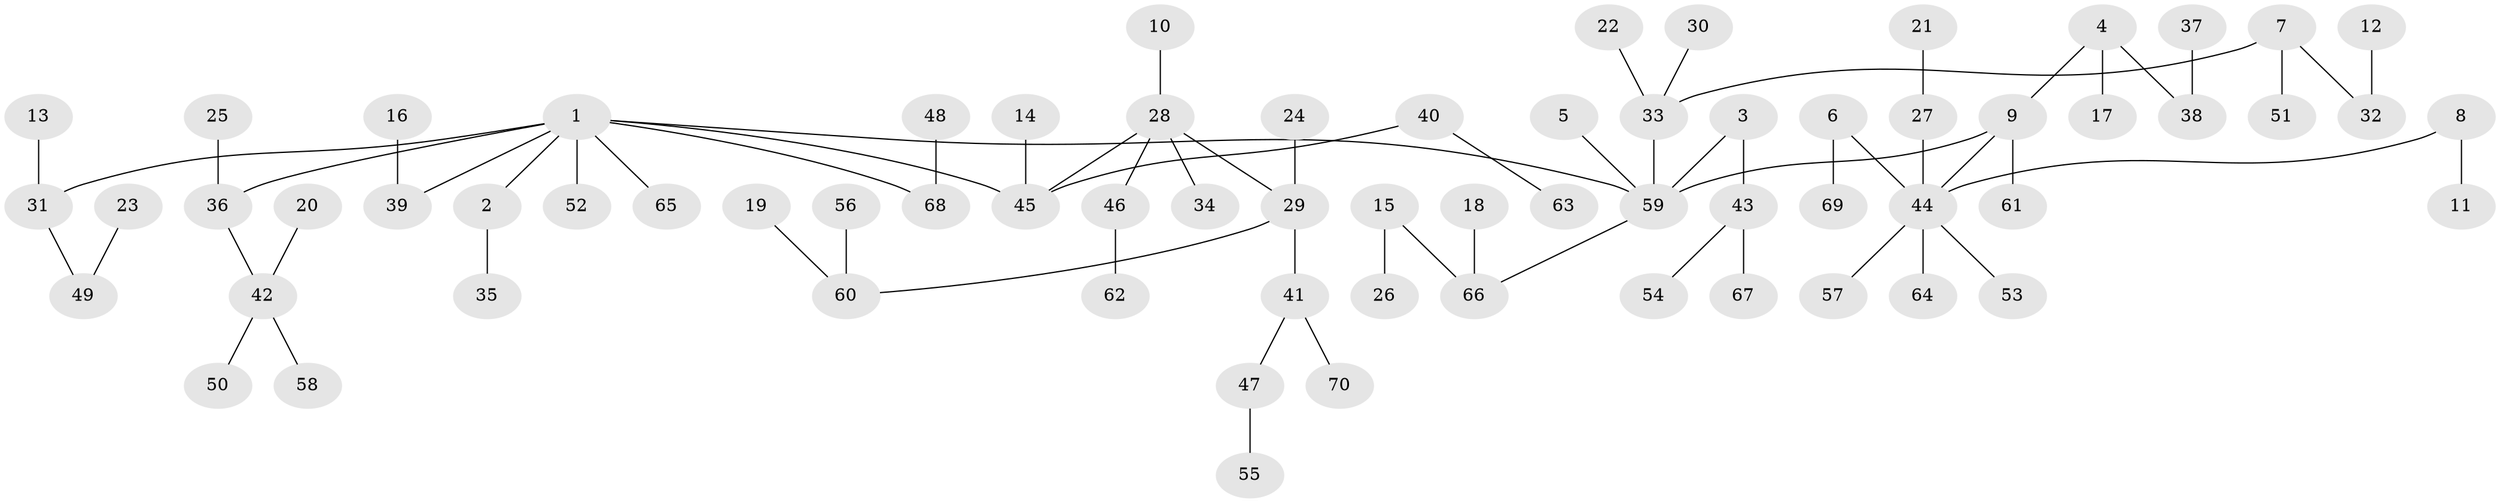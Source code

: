 // original degree distribution, {4: 0.1079136690647482, 5: 0.02877697841726619, 6: 0.014388489208633094, 2: 0.2446043165467626, 7: 0.007194244604316547, 3: 0.09352517985611511, 1: 0.5035971223021583}
// Generated by graph-tools (version 1.1) at 2025/26/03/09/25 03:26:30]
// undirected, 70 vertices, 69 edges
graph export_dot {
graph [start="1"]
  node [color=gray90,style=filled];
  1;
  2;
  3;
  4;
  5;
  6;
  7;
  8;
  9;
  10;
  11;
  12;
  13;
  14;
  15;
  16;
  17;
  18;
  19;
  20;
  21;
  22;
  23;
  24;
  25;
  26;
  27;
  28;
  29;
  30;
  31;
  32;
  33;
  34;
  35;
  36;
  37;
  38;
  39;
  40;
  41;
  42;
  43;
  44;
  45;
  46;
  47;
  48;
  49;
  50;
  51;
  52;
  53;
  54;
  55;
  56;
  57;
  58;
  59;
  60;
  61;
  62;
  63;
  64;
  65;
  66;
  67;
  68;
  69;
  70;
  1 -- 2 [weight=1.0];
  1 -- 31 [weight=1.0];
  1 -- 36 [weight=1.0];
  1 -- 39 [weight=1.0];
  1 -- 45 [weight=1.0];
  1 -- 52 [weight=1.0];
  1 -- 59 [weight=1.0];
  1 -- 65 [weight=1.0];
  1 -- 68 [weight=1.0];
  2 -- 35 [weight=1.0];
  3 -- 43 [weight=1.0];
  3 -- 59 [weight=1.0];
  4 -- 9 [weight=1.0];
  4 -- 17 [weight=1.0];
  4 -- 38 [weight=1.0];
  5 -- 59 [weight=1.0];
  6 -- 44 [weight=1.0];
  6 -- 69 [weight=1.0];
  7 -- 32 [weight=1.0];
  7 -- 33 [weight=1.0];
  7 -- 51 [weight=1.0];
  8 -- 11 [weight=1.0];
  8 -- 44 [weight=1.0];
  9 -- 44 [weight=1.0];
  9 -- 59 [weight=1.0];
  9 -- 61 [weight=1.0];
  10 -- 28 [weight=1.0];
  12 -- 32 [weight=1.0];
  13 -- 31 [weight=1.0];
  14 -- 45 [weight=1.0];
  15 -- 26 [weight=1.0];
  15 -- 66 [weight=1.0];
  16 -- 39 [weight=1.0];
  18 -- 66 [weight=1.0];
  19 -- 60 [weight=1.0];
  20 -- 42 [weight=1.0];
  21 -- 27 [weight=1.0];
  22 -- 33 [weight=1.0];
  23 -- 49 [weight=1.0];
  24 -- 29 [weight=1.0];
  25 -- 36 [weight=1.0];
  27 -- 44 [weight=1.0];
  28 -- 29 [weight=1.0];
  28 -- 34 [weight=1.0];
  28 -- 45 [weight=1.0];
  28 -- 46 [weight=1.0];
  29 -- 41 [weight=1.0];
  29 -- 60 [weight=1.0];
  30 -- 33 [weight=1.0];
  31 -- 49 [weight=1.0];
  33 -- 59 [weight=1.0];
  36 -- 42 [weight=1.0];
  37 -- 38 [weight=1.0];
  40 -- 45 [weight=1.0];
  40 -- 63 [weight=1.0];
  41 -- 47 [weight=1.0];
  41 -- 70 [weight=1.0];
  42 -- 50 [weight=1.0];
  42 -- 58 [weight=1.0];
  43 -- 54 [weight=1.0];
  43 -- 67 [weight=1.0];
  44 -- 53 [weight=1.0];
  44 -- 57 [weight=1.0];
  44 -- 64 [weight=1.0];
  46 -- 62 [weight=1.0];
  47 -- 55 [weight=1.0];
  48 -- 68 [weight=1.0];
  56 -- 60 [weight=1.0];
  59 -- 66 [weight=1.0];
}
